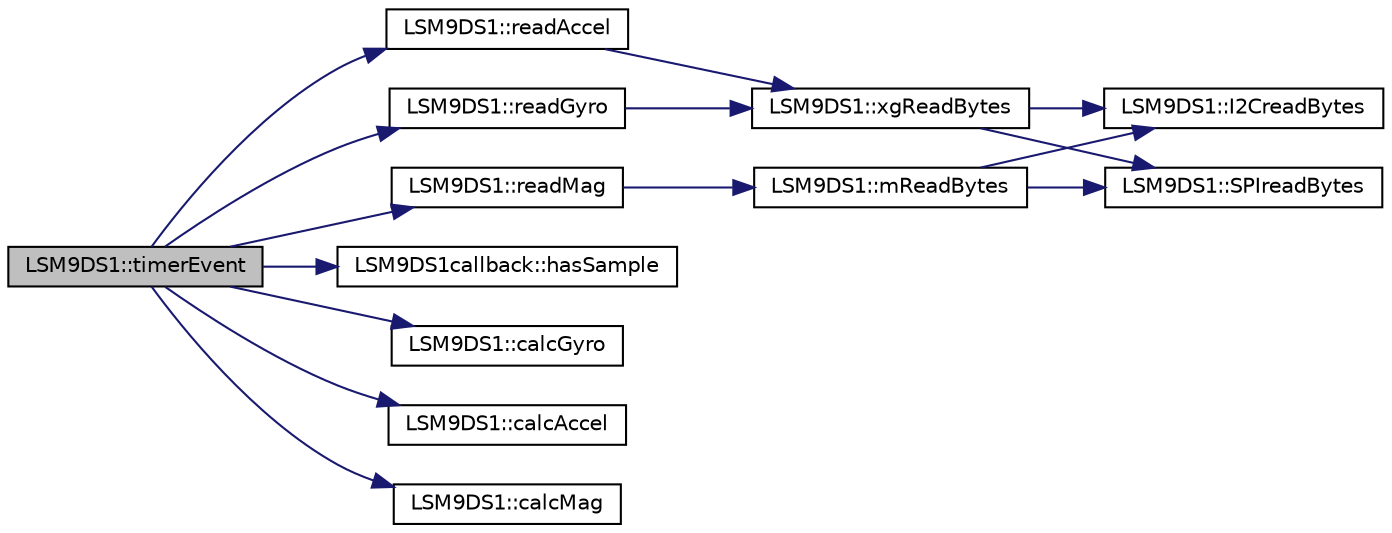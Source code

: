 digraph "LSM9DS1::timerEvent"
{
  edge [fontname="Helvetica",fontsize="10",labelfontname="Helvetica",labelfontsize="10"];
  node [fontname="Helvetica",fontsize="10",shape=record];
  rankdir="LR";
  Node591 [label="LSM9DS1::timerEvent",height=0.2,width=0.4,color="black", fillcolor="grey75", style="filled", fontcolor="black"];
  Node591 -> Node592 [color="midnightblue",fontsize="10",style="solid"];
  Node592 [label="LSM9DS1::readGyro",height=0.2,width=0.4,color="black", fillcolor="white", style="filled",URL="$classLSM9DS1.html#a56e9710cb538a4c7f7ab94c2ca256ce9",tooltip="Reads the gyroscope output registers. "];
  Node592 -> Node593 [color="midnightblue",fontsize="10",style="solid"];
  Node593 [label="LSM9DS1::xgReadBytes",height=0.2,width=0.4,color="black", fillcolor="white", style="filled",URL="$classLSM9DS1.html#ae0a9cbfd74b1f4676f091c2d8e491d77",tooltip="Reads a number of bytes – beginning at an address and incrementing from there – from the accelero..."];
  Node593 -> Node594 [color="midnightblue",fontsize="10",style="solid"];
  Node594 [label="LSM9DS1::I2CreadBytes",height=0.2,width=0.4,color="black", fillcolor="white", style="filled",URL="$classLSM9DS1.html#adfc9a22290daddd7787e8023fa8f12cc",tooltip="Reads a series of bytes, starting at a register via SPI. "];
  Node593 -> Node595 [color="midnightblue",fontsize="10",style="solid"];
  Node595 [label="LSM9DS1::SPIreadBytes",height=0.2,width=0.4,color="black", fillcolor="white", style="filled",URL="$classLSM9DS1.html#a26c0f164454eba84e6486033b7061d11",tooltip="Initializes the SPI hardware. "];
  Node591 -> Node596 [color="midnightblue",fontsize="10",style="solid"];
  Node596 [label="LSM9DS1::readAccel",height=0.2,width=0.4,color="black", fillcolor="white", style="filled",URL="$classLSM9DS1.html#a9953684a1ff652a7d3a4d91e72bccaa1",tooltip="Reads the accelerometer output registers. "];
  Node596 -> Node593 [color="midnightblue",fontsize="10",style="solid"];
  Node591 -> Node597 [color="midnightblue",fontsize="10",style="solid"];
  Node597 [label="LSM9DS1::readMag",height=0.2,width=0.4,color="black", fillcolor="white", style="filled",URL="$classLSM9DS1.html#ae127cf75aa5f3c5421e49363795dcd38",tooltip="Reads the magnetometer output registers. "];
  Node597 -> Node598 [color="midnightblue",fontsize="10",style="solid"];
  Node598 [label="LSM9DS1::mReadBytes",height=0.2,width=0.4,color="black", fillcolor="white", style="filled",URL="$classLSM9DS1.html#acfdf9862cad1e66c9fb61a17bfbe7477",tooltip="Reads a number of bytes – beginning at an address and incrementing from there – from the gyroscop..."];
  Node598 -> Node594 [color="midnightblue",fontsize="10",style="solid"];
  Node598 -> Node595 [color="midnightblue",fontsize="10",style="solid"];
  Node591 -> Node599 [color="midnightblue",fontsize="10",style="solid"];
  Node599 [label="LSM9DS1callback::hasSample",height=0.2,width=0.4,color="black", fillcolor="white", style="filled",URL="$classLSM9DS1callback.html#a6efb40eeb27fbb5fd0ffbdf2dbbdf326",tooltip="Called after a sample has arrived. "];
  Node591 -> Node600 [color="midnightblue",fontsize="10",style="solid"];
  Node600 [label="LSM9DS1::calcGyro",height=0.2,width=0.4,color="black", fillcolor="white", style="filled",URL="$classLSM9DS1.html#a76707323565bc4170ea8e27a932c95e4",tooltip="Converts from RAW signed 16-bit value to degrees per second. "];
  Node591 -> Node601 [color="midnightblue",fontsize="10",style="solid"];
  Node601 [label="LSM9DS1::calcAccel",height=0.2,width=0.4,color="black", fillcolor="white", style="filled",URL="$classLSM9DS1.html#a54e2a7888b67b47cf0dd986c5b91a3c5",tooltip="Converts from RAW signed 16-bit value to gravity (g&#39;s). "];
  Node591 -> Node602 [color="midnightblue",fontsize="10",style="solid"];
  Node602 [label="LSM9DS1::calcMag",height=0.2,width=0.4,color="black", fillcolor="white", style="filled",URL="$classLSM9DS1.html#a7d0b0740497b1a10cd3e46a282a143ec",tooltip="Converts from RAW signed 16-bit value to Gauss (Gs). "];
}
